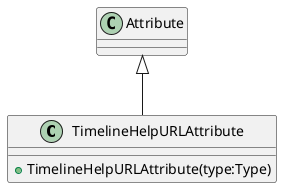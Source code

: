 @startuml
class TimelineHelpURLAttribute {
    + TimelineHelpURLAttribute(type:Type)
}
Attribute <|-- TimelineHelpURLAttribute
@enduml

